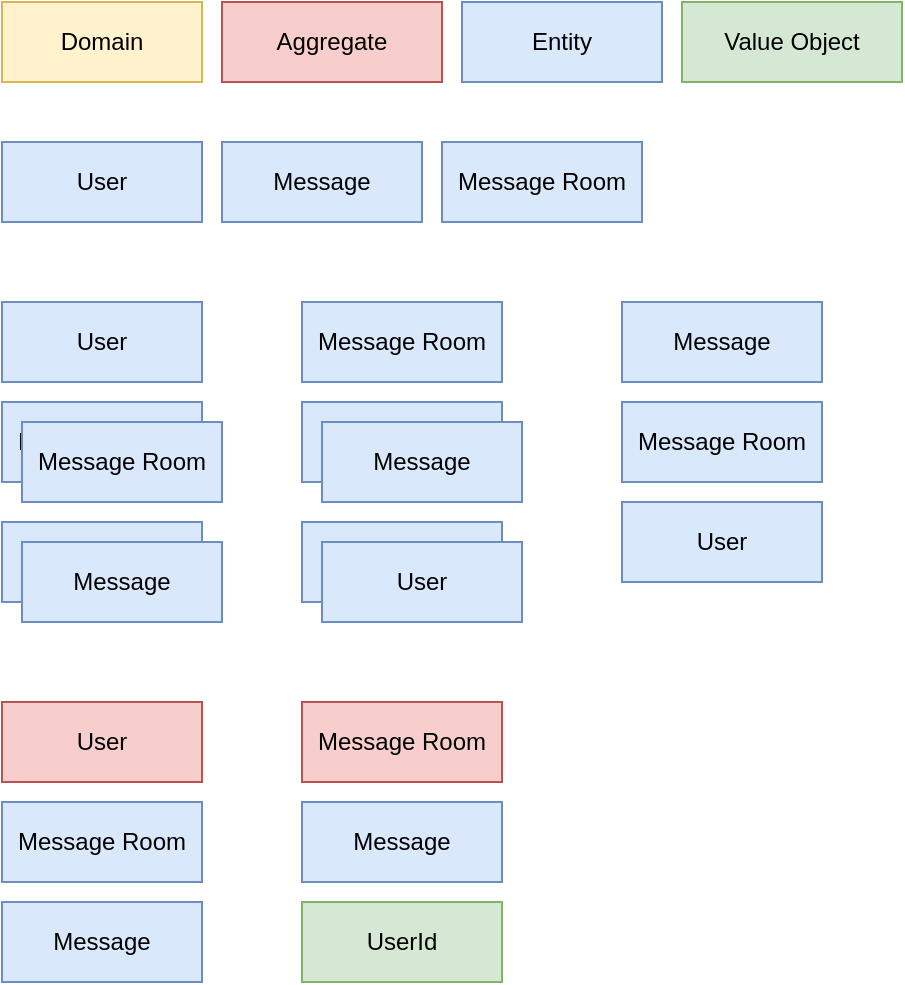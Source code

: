 <mxfile>
    <diagram id="UqIBRoGV34S-8ik016u5" name="Page-1">
        <mxGraphModel dx="821" dy="627" grid="1" gridSize="10" guides="1" tooltips="1" connect="1" arrows="1" fold="1" page="1" pageScale="1" pageWidth="850" pageHeight="1100" math="0" shadow="0">
            <root>
                <mxCell id="0"/>
                <mxCell id="1" parent="0"/>
                <mxCell id="2" value="Domain" style="rounded=0;whiteSpace=wrap;html=1;fillColor=#fff2cc;strokeColor=#d6b656;" parent="1" vertex="1">
                    <mxGeometry x="10" y="10" width="100" height="40" as="geometry"/>
                </mxCell>
                <mxCell id="3" value="Aggregate" style="rounded=0;whiteSpace=wrap;html=1;fillColor=#f8cecc;strokeColor=#b85450;" parent="1" vertex="1">
                    <mxGeometry x="120" y="10" width="110" height="40" as="geometry"/>
                </mxCell>
                <mxCell id="4" value="Entity" style="rounded=0;whiteSpace=wrap;html=1;fillColor=#dae8fc;strokeColor=#6c8ebf;" parent="1" vertex="1">
                    <mxGeometry x="240" y="10" width="100" height="40" as="geometry"/>
                </mxCell>
                <mxCell id="5" value="Value Object" style="rounded=0;whiteSpace=wrap;html=1;fillColor=#d5e8d4;strokeColor=#82b366;" parent="1" vertex="1">
                    <mxGeometry x="350" y="10" width="110" height="40" as="geometry"/>
                </mxCell>
                <mxCell id="6" value="User" style="rounded=0;whiteSpace=wrap;html=1;fillColor=#dae8fc;strokeColor=#6c8ebf;" parent="1" vertex="1">
                    <mxGeometry x="10" y="80" width="100" height="40" as="geometry"/>
                </mxCell>
                <mxCell id="7" value="Message" style="rounded=0;whiteSpace=wrap;html=1;fillColor=#dae8fc;strokeColor=#6c8ebf;" parent="1" vertex="1">
                    <mxGeometry x="120" y="80" width="100" height="40" as="geometry"/>
                </mxCell>
                <mxCell id="8" value="Message Room" style="rounded=0;whiteSpace=wrap;html=1;fillColor=#dae8fc;strokeColor=#6c8ebf;" parent="1" vertex="1">
                    <mxGeometry x="230" y="80" width="100" height="40" as="geometry"/>
                </mxCell>
                <mxCell id="9" value="User" style="rounded=0;whiteSpace=wrap;html=1;fillColor=#dae8fc;strokeColor=#6c8ebf;" parent="1" vertex="1">
                    <mxGeometry x="10" y="160" width="100" height="40" as="geometry"/>
                </mxCell>
                <mxCell id="10" value="Message Room" style="rounded=0;whiteSpace=wrap;html=1;fillColor=#dae8fc;strokeColor=#6c8ebf;" parent="1" vertex="1">
                    <mxGeometry x="10" y="210" width="100" height="40" as="geometry"/>
                </mxCell>
                <mxCell id="11" value="Message" style="rounded=0;whiteSpace=wrap;html=1;fillColor=#dae8fc;strokeColor=#6c8ebf;" parent="1" vertex="1">
                    <mxGeometry x="10" y="270" width="100" height="40" as="geometry"/>
                </mxCell>
                <mxCell id="12" value="Message Room" style="rounded=0;whiteSpace=wrap;html=1;fillColor=#dae8fc;strokeColor=#6c8ebf;" parent="1" vertex="1">
                    <mxGeometry x="160" y="160" width="100" height="40" as="geometry"/>
                </mxCell>
                <mxCell id="13" value="Message" style="rounded=0;whiteSpace=wrap;html=1;fillColor=#dae8fc;strokeColor=#6c8ebf;" parent="1" vertex="1">
                    <mxGeometry x="160" y="210" width="100" height="40" as="geometry"/>
                </mxCell>
                <mxCell id="14" value="User" style="rounded=0;whiteSpace=wrap;html=1;fillColor=#dae8fc;strokeColor=#6c8ebf;" parent="1" vertex="1">
                    <mxGeometry x="160" y="270" width="100" height="40" as="geometry"/>
                </mxCell>
                <mxCell id="15" value="User" style="rounded=0;whiteSpace=wrap;html=1;fillColor=#dae8fc;strokeColor=#6c8ebf;" parent="1" vertex="1">
                    <mxGeometry x="170" y="280" width="100" height="40" as="geometry"/>
                </mxCell>
                <mxCell id="16" value="Message Room" style="rounded=0;whiteSpace=wrap;html=1;fillColor=#dae8fc;strokeColor=#6c8ebf;" parent="1" vertex="1">
                    <mxGeometry x="20" y="220" width="100" height="40" as="geometry"/>
                </mxCell>
                <mxCell id="17" value="Message" style="rounded=0;whiteSpace=wrap;html=1;fillColor=#dae8fc;strokeColor=#6c8ebf;" parent="1" vertex="1">
                    <mxGeometry x="20" y="280" width="100" height="40" as="geometry"/>
                </mxCell>
                <mxCell id="18" value="Message" style="rounded=0;whiteSpace=wrap;html=1;fillColor=#dae8fc;strokeColor=#6c8ebf;" parent="1" vertex="1">
                    <mxGeometry x="170" y="220" width="100" height="40" as="geometry"/>
                </mxCell>
                <mxCell id="20" value="Message" style="rounded=0;whiteSpace=wrap;html=1;fillColor=#dae8fc;strokeColor=#6c8ebf;" parent="1" vertex="1">
                    <mxGeometry x="320" y="160" width="100" height="40" as="geometry"/>
                </mxCell>
                <mxCell id="21" value="Message Room" style="rounded=0;whiteSpace=wrap;html=1;fillColor=#dae8fc;strokeColor=#6c8ebf;" parent="1" vertex="1">
                    <mxGeometry x="320" y="210" width="100" height="40" as="geometry"/>
                </mxCell>
                <mxCell id="22" value="User" style="rounded=0;whiteSpace=wrap;html=1;fillColor=#dae8fc;strokeColor=#6c8ebf;" parent="1" vertex="1">
                    <mxGeometry x="320" y="260" width="100" height="40" as="geometry"/>
                </mxCell>
                <mxCell id="23" value="User" style="rounded=0;whiteSpace=wrap;html=1;fillColor=#f8cecc;strokeColor=#b85450;" parent="1" vertex="1">
                    <mxGeometry x="10" y="360" width="100" height="40" as="geometry"/>
                </mxCell>
                <mxCell id="29" value="Message Room" style="rounded=0;whiteSpace=wrap;html=1;fillColor=#dae8fc;strokeColor=#6c8ebf;" parent="1" vertex="1">
                    <mxGeometry x="10" y="410" width="100" height="40" as="geometry"/>
                </mxCell>
                <mxCell id="30" value="Message" style="rounded=0;whiteSpace=wrap;html=1;fillColor=#dae8fc;strokeColor=#6c8ebf;" parent="1" vertex="1">
                    <mxGeometry x="10" y="460" width="100" height="40" as="geometry"/>
                </mxCell>
                <mxCell id="32" value="Message Room" style="rounded=0;whiteSpace=wrap;html=1;fillColor=#f8cecc;strokeColor=#b85450;" parent="1" vertex="1">
                    <mxGeometry x="160" y="360" width="100" height="40" as="geometry"/>
                </mxCell>
                <mxCell id="33" value="Message" style="rounded=0;whiteSpace=wrap;html=1;fillColor=#dae8fc;strokeColor=#6c8ebf;" parent="1" vertex="1">
                    <mxGeometry x="160" y="410" width="100" height="40" as="geometry"/>
                </mxCell>
                <mxCell id="34" value="UserId" style="rounded=0;whiteSpace=wrap;html=1;fillColor=#d5e8d4;strokeColor=#82b366;" parent="1" vertex="1">
                    <mxGeometry x="160" y="460" width="100" height="40" as="geometry"/>
                </mxCell>
            </root>
        </mxGraphModel>
    </diagram>
</mxfile>